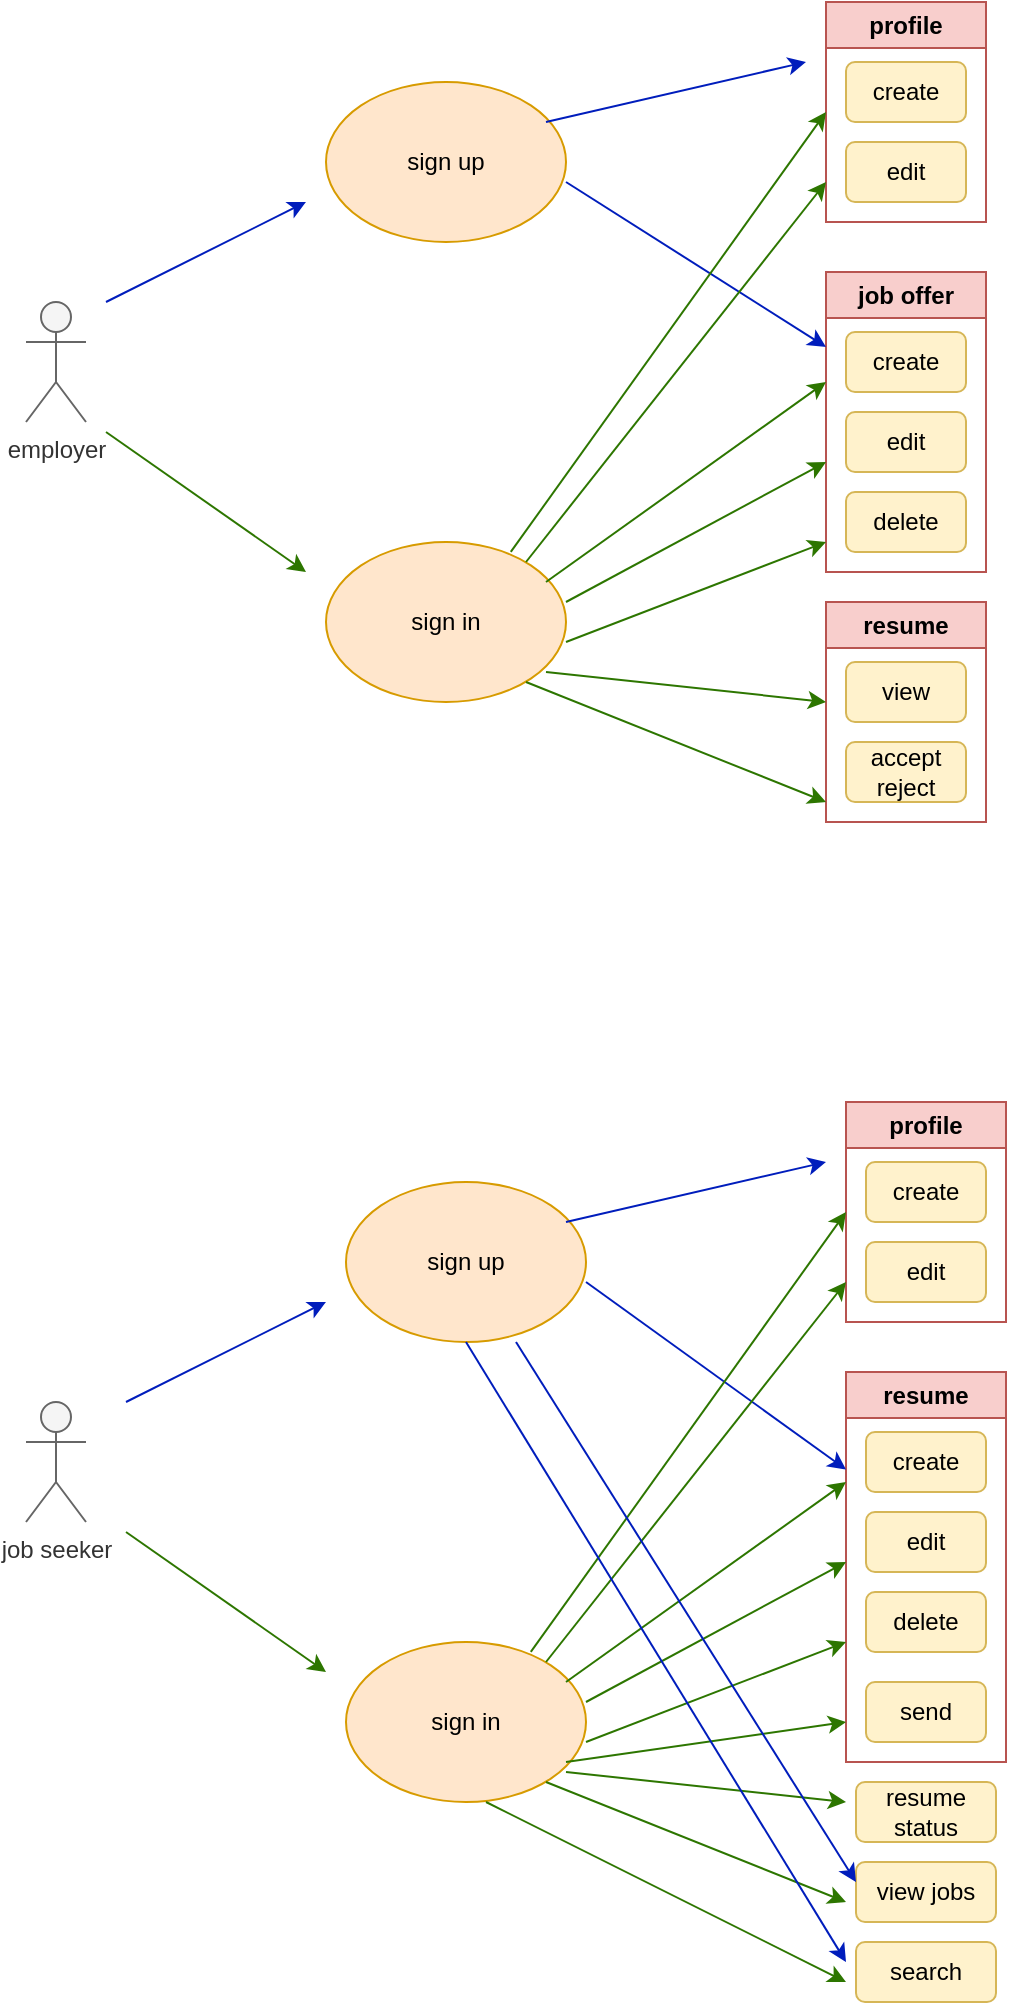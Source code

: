 <mxfile version="22.1.15" type="device">
  <diagram name="Page-1" id="7qPbTP35k7GYOws3hgi-">
    <mxGraphModel dx="988" dy="605" grid="1" gridSize="10" guides="1" tooltips="1" connect="1" arrows="1" fold="1" page="1" pageScale="1" pageWidth="850" pageHeight="1100" background="#ffffff" math="0" shadow="0">
      <root>
        <mxCell id="0" />
        <mxCell id="1" parent="0" />
        <mxCell id="noOCyW1QZhKIkGpp8HjO-1" value="employer" style="shape=umlActor;verticalLabelPosition=bottom;verticalAlign=top;html=1;outlineConnect=0;fillColor=#f5f5f5;strokeColor=#666666;fontColor=#333333;" parent="1" vertex="1">
          <mxGeometry x="40" y="160" width="30" height="60" as="geometry" />
        </mxCell>
        <mxCell id="noOCyW1QZhKIkGpp8HjO-3" value="" style="endArrow=classic;html=1;rounded=0;fillColor=#0050ef;strokeColor=#001DBC;" parent="1" edge="1">
          <mxGeometry width="50" height="50" relative="1" as="geometry">
            <mxPoint x="80" y="160" as="sourcePoint" />
            <mxPoint x="180" y="110" as="targetPoint" />
          </mxGeometry>
        </mxCell>
        <mxCell id="noOCyW1QZhKIkGpp8HjO-4" value="sign up" style="ellipse;whiteSpace=wrap;html=1;fillColor=#ffe6cc;strokeColor=#d79b00;" parent="1" vertex="1">
          <mxGeometry x="190" y="50" width="120" height="80" as="geometry" />
        </mxCell>
        <mxCell id="noOCyW1QZhKIkGpp8HjO-7" value="" style="endArrow=classic;html=1;rounded=0;fillColor=#60a917;strokeColor=#2D7600;" parent="1" edge="1">
          <mxGeometry width="50" height="50" relative="1" as="geometry">
            <mxPoint x="80" y="225" as="sourcePoint" />
            <mxPoint x="180" y="295" as="targetPoint" />
          </mxGeometry>
        </mxCell>
        <mxCell id="noOCyW1QZhKIkGpp8HjO-8" value="sign in" style="ellipse;whiteSpace=wrap;html=1;fillColor=#ffe6cc;strokeColor=#d79b00;" parent="1" vertex="1">
          <mxGeometry x="190" y="280" width="120" height="80" as="geometry" />
        </mxCell>
        <mxCell id="NJKcCvW-NIQRYJZBvQvQ-4" value="profile" style="swimlane;whiteSpace=wrap;html=1;fillColor=#f8cecc;strokeColor=#b85450;" parent="1" vertex="1">
          <mxGeometry x="440" y="10" width="80" height="110" as="geometry">
            <mxRectangle x="420" y="10" width="80" height="30" as="alternateBounds" />
          </mxGeometry>
        </mxCell>
        <mxCell id="NJKcCvW-NIQRYJZBvQvQ-9" value="create" style="rounded=1;whiteSpace=wrap;html=1;fillColor=#fff2cc;strokeColor=#d6b656;" parent="NJKcCvW-NIQRYJZBvQvQ-4" vertex="1">
          <mxGeometry x="10" y="30" width="60" height="30" as="geometry" />
        </mxCell>
        <mxCell id="NJKcCvW-NIQRYJZBvQvQ-10" value="edit" style="rounded=1;whiteSpace=wrap;html=1;fillColor=#fff2cc;strokeColor=#d6b656;" parent="NJKcCvW-NIQRYJZBvQvQ-4" vertex="1">
          <mxGeometry x="10" y="70" width="60" height="30" as="geometry" />
        </mxCell>
        <mxCell id="NJKcCvW-NIQRYJZBvQvQ-12" value="job offer" style="swimlane;whiteSpace=wrap;html=1;fillColor=#f8cecc;strokeColor=#b85450;" parent="1" vertex="1">
          <mxGeometry x="440" y="145" width="80" height="150" as="geometry">
            <mxRectangle x="420" y="10" width="80" height="30" as="alternateBounds" />
          </mxGeometry>
        </mxCell>
        <mxCell id="NJKcCvW-NIQRYJZBvQvQ-13" value="create" style="rounded=1;whiteSpace=wrap;html=1;fillColor=#fff2cc;strokeColor=#d6b656;" parent="NJKcCvW-NIQRYJZBvQvQ-12" vertex="1">
          <mxGeometry x="10" y="30" width="60" height="30" as="geometry" />
        </mxCell>
        <mxCell id="NJKcCvW-NIQRYJZBvQvQ-14" value="edit" style="rounded=1;whiteSpace=wrap;html=1;fillColor=#fff2cc;strokeColor=#d6b656;" parent="NJKcCvW-NIQRYJZBvQvQ-12" vertex="1">
          <mxGeometry x="10" y="70" width="60" height="30" as="geometry" />
        </mxCell>
        <mxCell id="NJKcCvW-NIQRYJZBvQvQ-15" value="delete" style="rounded=1;whiteSpace=wrap;html=1;fillColor=#fff2cc;strokeColor=#d6b656;" parent="NJKcCvW-NIQRYJZBvQvQ-12" vertex="1">
          <mxGeometry x="10" y="110" width="60" height="30" as="geometry" />
        </mxCell>
        <mxCell id="NJKcCvW-NIQRYJZBvQvQ-16" value="resume" style="swimlane;whiteSpace=wrap;html=1;fillColor=#f8cecc;strokeColor=#b85450;" parent="1" vertex="1">
          <mxGeometry x="440" y="310" width="80" height="110" as="geometry">
            <mxRectangle x="420" y="10" width="80" height="30" as="alternateBounds" />
          </mxGeometry>
        </mxCell>
        <mxCell id="NJKcCvW-NIQRYJZBvQvQ-17" value="view" style="rounded=1;whiteSpace=wrap;html=1;fillColor=#fff2cc;strokeColor=#d6b656;" parent="NJKcCvW-NIQRYJZBvQvQ-16" vertex="1">
          <mxGeometry x="10" y="30" width="60" height="30" as="geometry" />
        </mxCell>
        <mxCell id="NJKcCvW-NIQRYJZBvQvQ-18" value="accept&lt;br&gt;reject" style="rounded=1;whiteSpace=wrap;html=1;fillColor=#fff2cc;strokeColor=#d6b656;" parent="NJKcCvW-NIQRYJZBvQvQ-16" vertex="1">
          <mxGeometry x="10" y="70" width="60" height="30" as="geometry" />
        </mxCell>
        <mxCell id="NJKcCvW-NIQRYJZBvQvQ-29" value="" style="endArrow=classic;html=1;rounded=0;fillColor=#0050ef;strokeColor=#001DBC;" parent="1" edge="1">
          <mxGeometry width="50" height="50" relative="1" as="geometry">
            <mxPoint x="300" y="70" as="sourcePoint" />
            <mxPoint x="430" y="40" as="targetPoint" />
          </mxGeometry>
        </mxCell>
        <mxCell id="NJKcCvW-NIQRYJZBvQvQ-30" value="" style="endArrow=classic;html=1;rounded=0;entryX=0;entryY=0.25;entryDx=0;entryDy=0;fillColor=#0050ef;strokeColor=#001DBC;" parent="1" target="NJKcCvW-NIQRYJZBvQvQ-12" edge="1">
          <mxGeometry width="50" height="50" relative="1" as="geometry">
            <mxPoint x="310" y="100" as="sourcePoint" />
            <mxPoint x="360" y="50" as="targetPoint" />
          </mxGeometry>
        </mxCell>
        <mxCell id="NJKcCvW-NIQRYJZBvQvQ-31" value="" style="endArrow=classic;html=1;rounded=0;fillColor=#60a917;strokeColor=#2D7600;" parent="1" edge="1">
          <mxGeometry width="50" height="50" relative="1" as="geometry">
            <mxPoint x="290" y="350" as="sourcePoint" />
            <mxPoint x="440" y="410" as="targetPoint" />
          </mxGeometry>
        </mxCell>
        <mxCell id="NJKcCvW-NIQRYJZBvQvQ-32" value="" style="endArrow=classic;html=1;rounded=0;fillColor=#60a917;strokeColor=#2D7600;" parent="1" edge="1">
          <mxGeometry width="50" height="50" relative="1" as="geometry">
            <mxPoint x="300" y="345" as="sourcePoint" />
            <mxPoint x="440" y="360" as="targetPoint" />
          </mxGeometry>
        </mxCell>
        <mxCell id="NJKcCvW-NIQRYJZBvQvQ-33" value="" style="endArrow=classic;html=1;rounded=0;fillColor=#60a917;strokeColor=#2D7600;" parent="1" edge="1">
          <mxGeometry width="50" height="50" relative="1" as="geometry">
            <mxPoint x="310" y="330" as="sourcePoint" />
            <mxPoint x="440" y="280" as="targetPoint" />
          </mxGeometry>
        </mxCell>
        <mxCell id="NJKcCvW-NIQRYJZBvQvQ-34" value="" style="endArrow=classic;html=1;rounded=0;fillColor=#60a917;strokeColor=#2D7600;" parent="1" edge="1">
          <mxGeometry width="50" height="50" relative="1" as="geometry">
            <mxPoint x="310" y="310" as="sourcePoint" />
            <mxPoint x="440" y="240" as="targetPoint" />
          </mxGeometry>
        </mxCell>
        <mxCell id="NJKcCvW-NIQRYJZBvQvQ-35" value="" style="endArrow=classic;html=1;rounded=0;fillColor=#60a917;strokeColor=#2D7600;" parent="1" edge="1">
          <mxGeometry width="50" height="50" relative="1" as="geometry">
            <mxPoint x="300" y="300" as="sourcePoint" />
            <mxPoint x="440" y="200" as="targetPoint" />
          </mxGeometry>
        </mxCell>
        <mxCell id="NJKcCvW-NIQRYJZBvQvQ-36" value="" style="endArrow=classic;html=1;rounded=0;fillColor=#60a917;strokeColor=#2D7600;" parent="1" edge="1">
          <mxGeometry width="50" height="50" relative="1" as="geometry">
            <mxPoint x="290" y="290" as="sourcePoint" />
            <mxPoint x="440" y="100" as="targetPoint" />
          </mxGeometry>
        </mxCell>
        <mxCell id="NJKcCvW-NIQRYJZBvQvQ-37" value="" style="endArrow=classic;html=1;rounded=0;entryX=0;entryY=0.5;entryDx=0;entryDy=0;exitX=0.77;exitY=0.062;exitDx=0;exitDy=0;exitPerimeter=0;fillColor=#60a917;strokeColor=#2D7600;" parent="1" source="noOCyW1QZhKIkGpp8HjO-8" target="NJKcCvW-NIQRYJZBvQvQ-4" edge="1">
          <mxGeometry width="50" height="50" relative="1" as="geometry">
            <mxPoint x="270" y="280" as="sourcePoint" />
            <mxPoint x="320" y="230" as="targetPoint" />
          </mxGeometry>
        </mxCell>
        <mxCell id="NJKcCvW-NIQRYJZBvQvQ-157" value="job seeker" style="shape=umlActor;verticalLabelPosition=bottom;verticalAlign=top;html=1;outlineConnect=0;fillColor=#f5f5f5;fontColor=#333333;strokeColor=#666666;" parent="1" vertex="1">
          <mxGeometry x="40" y="710" width="30" height="60" as="geometry" />
        </mxCell>
        <mxCell id="NJKcCvW-NIQRYJZBvQvQ-158" value="" style="endArrow=classic;html=1;rounded=0;fillColor=#0050ef;strokeColor=#001DBC;" parent="1" edge="1">
          <mxGeometry width="50" height="50" relative="1" as="geometry">
            <mxPoint x="90" y="710" as="sourcePoint" />
            <mxPoint x="190" y="660" as="targetPoint" />
          </mxGeometry>
        </mxCell>
        <mxCell id="NJKcCvW-NIQRYJZBvQvQ-159" value="sign up" style="ellipse;whiteSpace=wrap;html=1;fillColor=#ffe6cc;strokeColor=#d79b00;" parent="1" vertex="1">
          <mxGeometry x="200" y="600" width="120" height="80" as="geometry" />
        </mxCell>
        <mxCell id="NJKcCvW-NIQRYJZBvQvQ-160" value="" style="endArrow=classic;html=1;rounded=0;fillColor=#60a917;strokeColor=#2D7600;" parent="1" edge="1">
          <mxGeometry width="50" height="50" relative="1" as="geometry">
            <mxPoint x="90" y="775" as="sourcePoint" />
            <mxPoint x="190" y="845" as="targetPoint" />
          </mxGeometry>
        </mxCell>
        <mxCell id="NJKcCvW-NIQRYJZBvQvQ-161" value="sign in" style="ellipse;whiteSpace=wrap;html=1;fillColor=#ffe6cc;strokeColor=#d79b00;" parent="1" vertex="1">
          <mxGeometry x="200" y="830" width="120" height="80" as="geometry" />
        </mxCell>
        <mxCell id="NJKcCvW-NIQRYJZBvQvQ-162" value="profile" style="swimlane;whiteSpace=wrap;html=1;fillColor=#f8cecc;strokeColor=#b85450;" parent="1" vertex="1">
          <mxGeometry x="450" y="560" width="80" height="110" as="geometry">
            <mxRectangle x="420" y="10" width="80" height="30" as="alternateBounds" />
          </mxGeometry>
        </mxCell>
        <mxCell id="NJKcCvW-NIQRYJZBvQvQ-163" value="create" style="rounded=1;whiteSpace=wrap;html=1;fillColor=#fff2cc;strokeColor=#d6b656;" parent="NJKcCvW-NIQRYJZBvQvQ-162" vertex="1">
          <mxGeometry x="10" y="30" width="60" height="30" as="geometry" />
        </mxCell>
        <mxCell id="NJKcCvW-NIQRYJZBvQvQ-164" value="edit" style="rounded=1;whiteSpace=wrap;html=1;fillColor=#fff2cc;strokeColor=#d6b656;" parent="NJKcCvW-NIQRYJZBvQvQ-162" vertex="1">
          <mxGeometry x="10" y="70" width="60" height="30" as="geometry" />
        </mxCell>
        <mxCell id="NJKcCvW-NIQRYJZBvQvQ-165" value="resume" style="swimlane;whiteSpace=wrap;html=1;fillColor=#f8cecc;strokeColor=#b85450;" parent="1" vertex="1">
          <mxGeometry x="450" y="695" width="80" height="195" as="geometry">
            <mxRectangle x="420" y="10" width="80" height="30" as="alternateBounds" />
          </mxGeometry>
        </mxCell>
        <mxCell id="NJKcCvW-NIQRYJZBvQvQ-166" value="create" style="rounded=1;whiteSpace=wrap;html=1;fillColor=#fff2cc;strokeColor=#d6b656;" parent="NJKcCvW-NIQRYJZBvQvQ-165" vertex="1">
          <mxGeometry x="10" y="30" width="60" height="30" as="geometry" />
        </mxCell>
        <mxCell id="NJKcCvW-NIQRYJZBvQvQ-167" value="edit" style="rounded=1;whiteSpace=wrap;html=1;fillColor=#fff2cc;strokeColor=#d6b656;" parent="NJKcCvW-NIQRYJZBvQvQ-165" vertex="1">
          <mxGeometry x="10" y="70" width="60" height="30" as="geometry" />
        </mxCell>
        <mxCell id="NJKcCvW-NIQRYJZBvQvQ-168" value="delete" style="rounded=1;whiteSpace=wrap;html=1;fillColor=#fff2cc;strokeColor=#d6b656;" parent="NJKcCvW-NIQRYJZBvQvQ-165" vertex="1">
          <mxGeometry x="10" y="110" width="60" height="30" as="geometry" />
        </mxCell>
        <mxCell id="NJKcCvW-NIQRYJZBvQvQ-182" value="send" style="rounded=1;whiteSpace=wrap;html=1;fillColor=#fff2cc;strokeColor=#d6b656;" parent="NJKcCvW-NIQRYJZBvQvQ-165" vertex="1">
          <mxGeometry x="10" y="155" width="60" height="30" as="geometry" />
        </mxCell>
        <mxCell id="NJKcCvW-NIQRYJZBvQvQ-172" value="" style="endArrow=classic;html=1;rounded=0;fillColor=#0050ef;strokeColor=#001DBC;" parent="1" edge="1">
          <mxGeometry width="50" height="50" relative="1" as="geometry">
            <mxPoint x="310" y="620" as="sourcePoint" />
            <mxPoint x="440" y="590" as="targetPoint" />
          </mxGeometry>
        </mxCell>
        <mxCell id="NJKcCvW-NIQRYJZBvQvQ-173" value="" style="endArrow=classic;html=1;rounded=0;entryX=0;entryY=0.25;entryDx=0;entryDy=0;fillColor=#0050ef;strokeColor=#001DBC;" parent="1" target="NJKcCvW-NIQRYJZBvQvQ-165" edge="1">
          <mxGeometry width="50" height="50" relative="1" as="geometry">
            <mxPoint x="320" y="650" as="sourcePoint" />
            <mxPoint x="370" y="600" as="targetPoint" />
          </mxGeometry>
        </mxCell>
        <mxCell id="NJKcCvW-NIQRYJZBvQvQ-174" value="" style="endArrow=classic;html=1;rounded=0;fillColor=#60a917;strokeColor=#2D7600;" parent="1" edge="1">
          <mxGeometry width="50" height="50" relative="1" as="geometry">
            <mxPoint x="300" y="900" as="sourcePoint" />
            <mxPoint x="450" y="960" as="targetPoint" />
          </mxGeometry>
        </mxCell>
        <mxCell id="NJKcCvW-NIQRYJZBvQvQ-175" value="" style="endArrow=classic;html=1;rounded=0;fillColor=#60a917;strokeColor=#2D7600;" parent="1" edge="1">
          <mxGeometry width="50" height="50" relative="1" as="geometry">
            <mxPoint x="310" y="895" as="sourcePoint" />
            <mxPoint x="450" y="910" as="targetPoint" />
          </mxGeometry>
        </mxCell>
        <mxCell id="NJKcCvW-NIQRYJZBvQvQ-176" value="" style="endArrow=classic;html=1;rounded=0;fillColor=#60a917;strokeColor=#2D7600;" parent="1" edge="1">
          <mxGeometry width="50" height="50" relative="1" as="geometry">
            <mxPoint x="320" y="880" as="sourcePoint" />
            <mxPoint x="450" y="830" as="targetPoint" />
          </mxGeometry>
        </mxCell>
        <mxCell id="NJKcCvW-NIQRYJZBvQvQ-177" value="" style="endArrow=classic;html=1;rounded=0;fillColor=#60a917;strokeColor=#2D7600;" parent="1" edge="1">
          <mxGeometry width="50" height="50" relative="1" as="geometry">
            <mxPoint x="320" y="860" as="sourcePoint" />
            <mxPoint x="450" y="790" as="targetPoint" />
          </mxGeometry>
        </mxCell>
        <mxCell id="NJKcCvW-NIQRYJZBvQvQ-178" value="" style="endArrow=classic;html=1;rounded=0;fillColor=#60a917;strokeColor=#2D7600;" parent="1" edge="1">
          <mxGeometry width="50" height="50" relative="1" as="geometry">
            <mxPoint x="310" y="850" as="sourcePoint" />
            <mxPoint x="450" y="750" as="targetPoint" />
          </mxGeometry>
        </mxCell>
        <mxCell id="NJKcCvW-NIQRYJZBvQvQ-179" value="" style="endArrow=classic;html=1;rounded=0;fillColor=#60a917;strokeColor=#2D7600;" parent="1" edge="1">
          <mxGeometry width="50" height="50" relative="1" as="geometry">
            <mxPoint x="300" y="840" as="sourcePoint" />
            <mxPoint x="450" y="650" as="targetPoint" />
          </mxGeometry>
        </mxCell>
        <mxCell id="NJKcCvW-NIQRYJZBvQvQ-180" value="" style="endArrow=classic;html=1;rounded=0;entryX=0;entryY=0.5;entryDx=0;entryDy=0;exitX=0.77;exitY=0.062;exitDx=0;exitDy=0;exitPerimeter=0;fillColor=#60a917;strokeColor=#2D7600;" parent="1" source="NJKcCvW-NIQRYJZBvQvQ-161" target="NJKcCvW-NIQRYJZBvQvQ-162" edge="1">
          <mxGeometry width="50" height="50" relative="1" as="geometry">
            <mxPoint x="280" y="830" as="sourcePoint" />
            <mxPoint x="330" y="780" as="targetPoint" />
          </mxGeometry>
        </mxCell>
        <mxCell id="NJKcCvW-NIQRYJZBvQvQ-183" value="" style="endArrow=classic;html=1;rounded=0;fillColor=#60a917;strokeColor=#2D7600;" parent="1" edge="1">
          <mxGeometry width="50" height="50" relative="1" as="geometry">
            <mxPoint x="310" y="890" as="sourcePoint" />
            <mxPoint x="450" y="870" as="targetPoint" />
          </mxGeometry>
        </mxCell>
        <mxCell id="NJKcCvW-NIQRYJZBvQvQ-184" value="resume status" style="rounded=1;whiteSpace=wrap;html=1;fillColor=#fff2cc;strokeColor=#d6b656;" parent="1" vertex="1">
          <mxGeometry x="455" y="900" width="70" height="30" as="geometry" />
        </mxCell>
        <mxCell id="NJKcCvW-NIQRYJZBvQvQ-185" value="view jobs" style="rounded=1;whiteSpace=wrap;html=1;fillColor=#fff2cc;strokeColor=#d6b656;" parent="1" vertex="1">
          <mxGeometry x="455" y="940" width="70" height="30" as="geometry" />
        </mxCell>
        <mxCell id="9O35xAzo4SKlVR1uPof4-3" value="" style="endArrow=classic;html=1;rounded=0;fillColor=#0050ef;strokeColor=#001DBC;" edge="1" parent="1">
          <mxGeometry width="50" height="50" relative="1" as="geometry">
            <mxPoint x="285" y="680" as="sourcePoint" />
            <mxPoint x="455" y="950" as="targetPoint" />
          </mxGeometry>
        </mxCell>
        <mxCell id="9O35xAzo4SKlVR1uPof4-4" value="search" style="rounded=1;whiteSpace=wrap;html=1;fillColor=#fff2cc;strokeColor=#d6b656;" vertex="1" parent="1">
          <mxGeometry x="455" y="980" width="70" height="30" as="geometry" />
        </mxCell>
        <mxCell id="9O35xAzo4SKlVR1uPof4-7" value="" style="endArrow=classic;html=1;rounded=0;fillColor=#0050ef;strokeColor=#001DBC;" edge="1" parent="1">
          <mxGeometry width="50" height="50" relative="1" as="geometry">
            <mxPoint x="260" y="680" as="sourcePoint" />
            <mxPoint x="450" y="990" as="targetPoint" />
          </mxGeometry>
        </mxCell>
        <mxCell id="9O35xAzo4SKlVR1uPof4-9" value="" style="endArrow=classic;html=1;rounded=0;fillColor=#60a917;strokeColor=#2D7600;" edge="1" parent="1">
          <mxGeometry width="50" height="50" relative="1" as="geometry">
            <mxPoint x="270" y="910" as="sourcePoint" />
            <mxPoint x="450" y="1000" as="targetPoint" />
          </mxGeometry>
        </mxCell>
      </root>
    </mxGraphModel>
  </diagram>
</mxfile>
